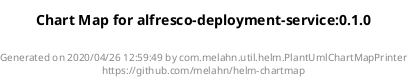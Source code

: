 @startuml
skinparam linetype ortho
skinparam backgroundColor white
skinparam usecaseBorderColor black
skinparam usecaseArrowColor LightSlateGray
skinparam artifactBorderColor black
skinparam artifactArrowColor LightSlateGray

title Chart Map for alfresco-deployment-service:0.1.0

'There are 0 referenced Helm Charts

'There are 0 referenced Docker Images

'Chart Dependencies

center footer Generated on 2020/04/26 12:59:49 by com.melahn.util.helm.PlantUmlChartMapPrinter\nhttps://github.com/melahn/helm-chartmap
@enduml
